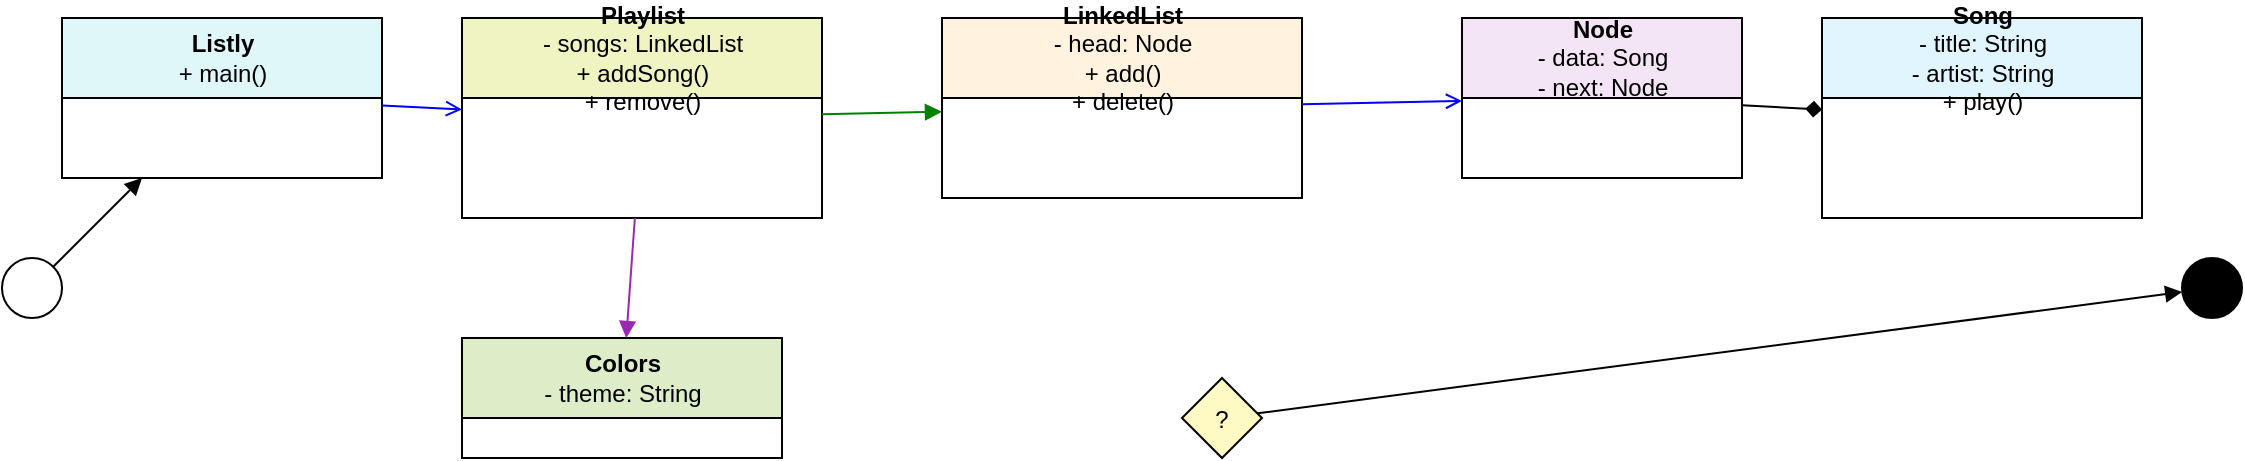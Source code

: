 <?xml version="1.0" encoding="UTF-8"?>
<mxfile>
  <diagram name="Enhanced_ER" id="ER_UML_DIAGRAM">
    <mxGraphModel dx="1228" dy="805" grid="1" gridSize="10" guides="1" tooltips="1" connect="1" arrows="1" fold="1" page="1" pageScale="1" pageWidth="827" pageHeight="1169">
      <root>
        <mxCell id="0"/>
        <mxCell id="1" parent="0"/>

        <!-- Entities with attributes and methods -->
        <mxCell id="Listly" value="&lt;b&gt;Listly&lt;/b&gt;&lt;br&gt;+ main()" style="shape=swimlane;fillColor=#E0F7FA;html=1;" vertex="1" parent="1">
          <mxGeometry x="40" y="40" width="160" height="80" as="geometry"/>
        </mxCell>
        <mxCell id="Playlist" value="&lt;b&gt;Playlist&lt;/b&gt;&lt;br&gt;- songs: LinkedList&lt;br&gt;+ addSong()&lt;br&gt;+ remove()" style="shape=swimlane;fillColor=#F0F4C3;html=1;" vertex="1" parent="1">
          <mxGeometry x="240" y="40" width="180" height="100" as="geometry"/>
        </mxCell>
        <mxCell id="LinkedList" value="&lt;b&gt;LinkedList&lt;/b&gt;&lt;br&gt;- head: Node&lt;br&gt;+ add()&lt;br&gt;+ delete()" style="shape=swimlane;fillColor=#FFF3E0;html=1;" vertex="1" parent="1">
          <mxGeometry x="480" y="40" width="180" height="90" as="geometry"/>
        </mxCell>
        <mxCell id="Node" value="&lt;b&gt;Node&lt;/b&gt;&lt;br&gt;- data: Song&lt;br&gt;- next: Node" style="shape=swimlane;fillColor=#F3E5F5;html=1;" vertex="1" parent="1">
          <mxGeometry x="740" y="40" width="140" height="80" as="geometry"/>
        </mxCell>
        <mxCell id="Song" value="&lt;b&gt;Song&lt;/b&gt;&lt;br&gt;- title: String&lt;br&gt;- artist: String&lt;br&gt;+ play()" style="shape=swimlane;fillColor=#E1F5FE;html=1;" vertex="1" parent="1">
          <mxGeometry x="920" y="40" width="160" height="100" as="geometry"/>
        </mxCell>
        <mxCell id="Colors" value="&lt;b&gt;Colors&lt;/b&gt;&lt;br&gt;- theme: String" style="shape=swimlane;fillColor=#DCEDC8;html=1;" vertex="1" parent="1">
          <mxGeometry x="240" y="200" width="160" height="60" as="geometry"/>
        </mxCell>

        <!-- Start / End (single and double circles) -->
        <mxCell id="start" style="ellipse;fillColor=#FFFFFF;strokeColor=#000000;" vertex="1" parent="1">
          <mxGeometry x="10" y="160" width="30" height="30" as="geometry"/>
        </mxCell>
        <mxCell id="end" style="ellipse;fillColor=#000000;strokeColor=#000000;" vertex="1" parent="1">
          <mxGeometry x="1100" y="160" width="30" height="30" as="geometry"/>
        </mxCell>

        <!-- Decision diamond -->
        <mxCell id="decision" value="?" style="rhombus;fillColor=#FFF9C4;strokeColor=#000000;" vertex="1" parent="1">
          <mxGeometry x="600" y="220" width="40" height="40" as="geometry"/>
        </mxCell>

        <!-- Relationships -->
        <mxCell id="rel1" style="endArrow=block;strokeColor=#000000;" edge="1" parent="1" source="start" target="Listly">
          <mxGeometry relative="1" as="geometry"/>
        </mxCell>
        <mxCell id="rel2" style="endArrow=open;strokeColor=blue;" edge="1" parent="1" source="Listly" target="Playlist">
          <mxGeometry relative="1" as="geometry"/>
        </mxCell>
        <mxCell id="rel3" style="endArrow=block;strokeColor=green;" edge="1" parent="1" source="Playlist" target="LinkedList">
          <mxGeometry relative="1" as="geometry"/>
        </mxCell>
        <mxCell id="rel4" style="endArrow=open;strokeColor=blue;" edge="1" parent="1" source="LinkedList" target="Node">
          <mxGeometry relative="1" as="geometry"/>
        </mxCell>
        <mxCell id="rel5" style="endArrow=diamond;strokeColor=black;" edge="1" parent="1" source="Node" target="Song">
          <mxGeometry relative="1" as="geometry"/>
        </mxCell>
        <mxCell id="rel6" style="endArrow=block;strokeColor=#9C27B0;" edge="1" parent="1" source="Playlist" target="Colors">
          <mxGeometry relative="1" as="geometry"/>
        </mxCell>
        <mxCell id="rel7" style="endArrow=block;strokeColor=black;" edge="1" parent="1" source="decision" target="end">
          <mxGeometry relative="1" as="geometry"/>
        </mxCell>

      </root>
    </mxGraphModel>
  </diagram>
</mxfile>
